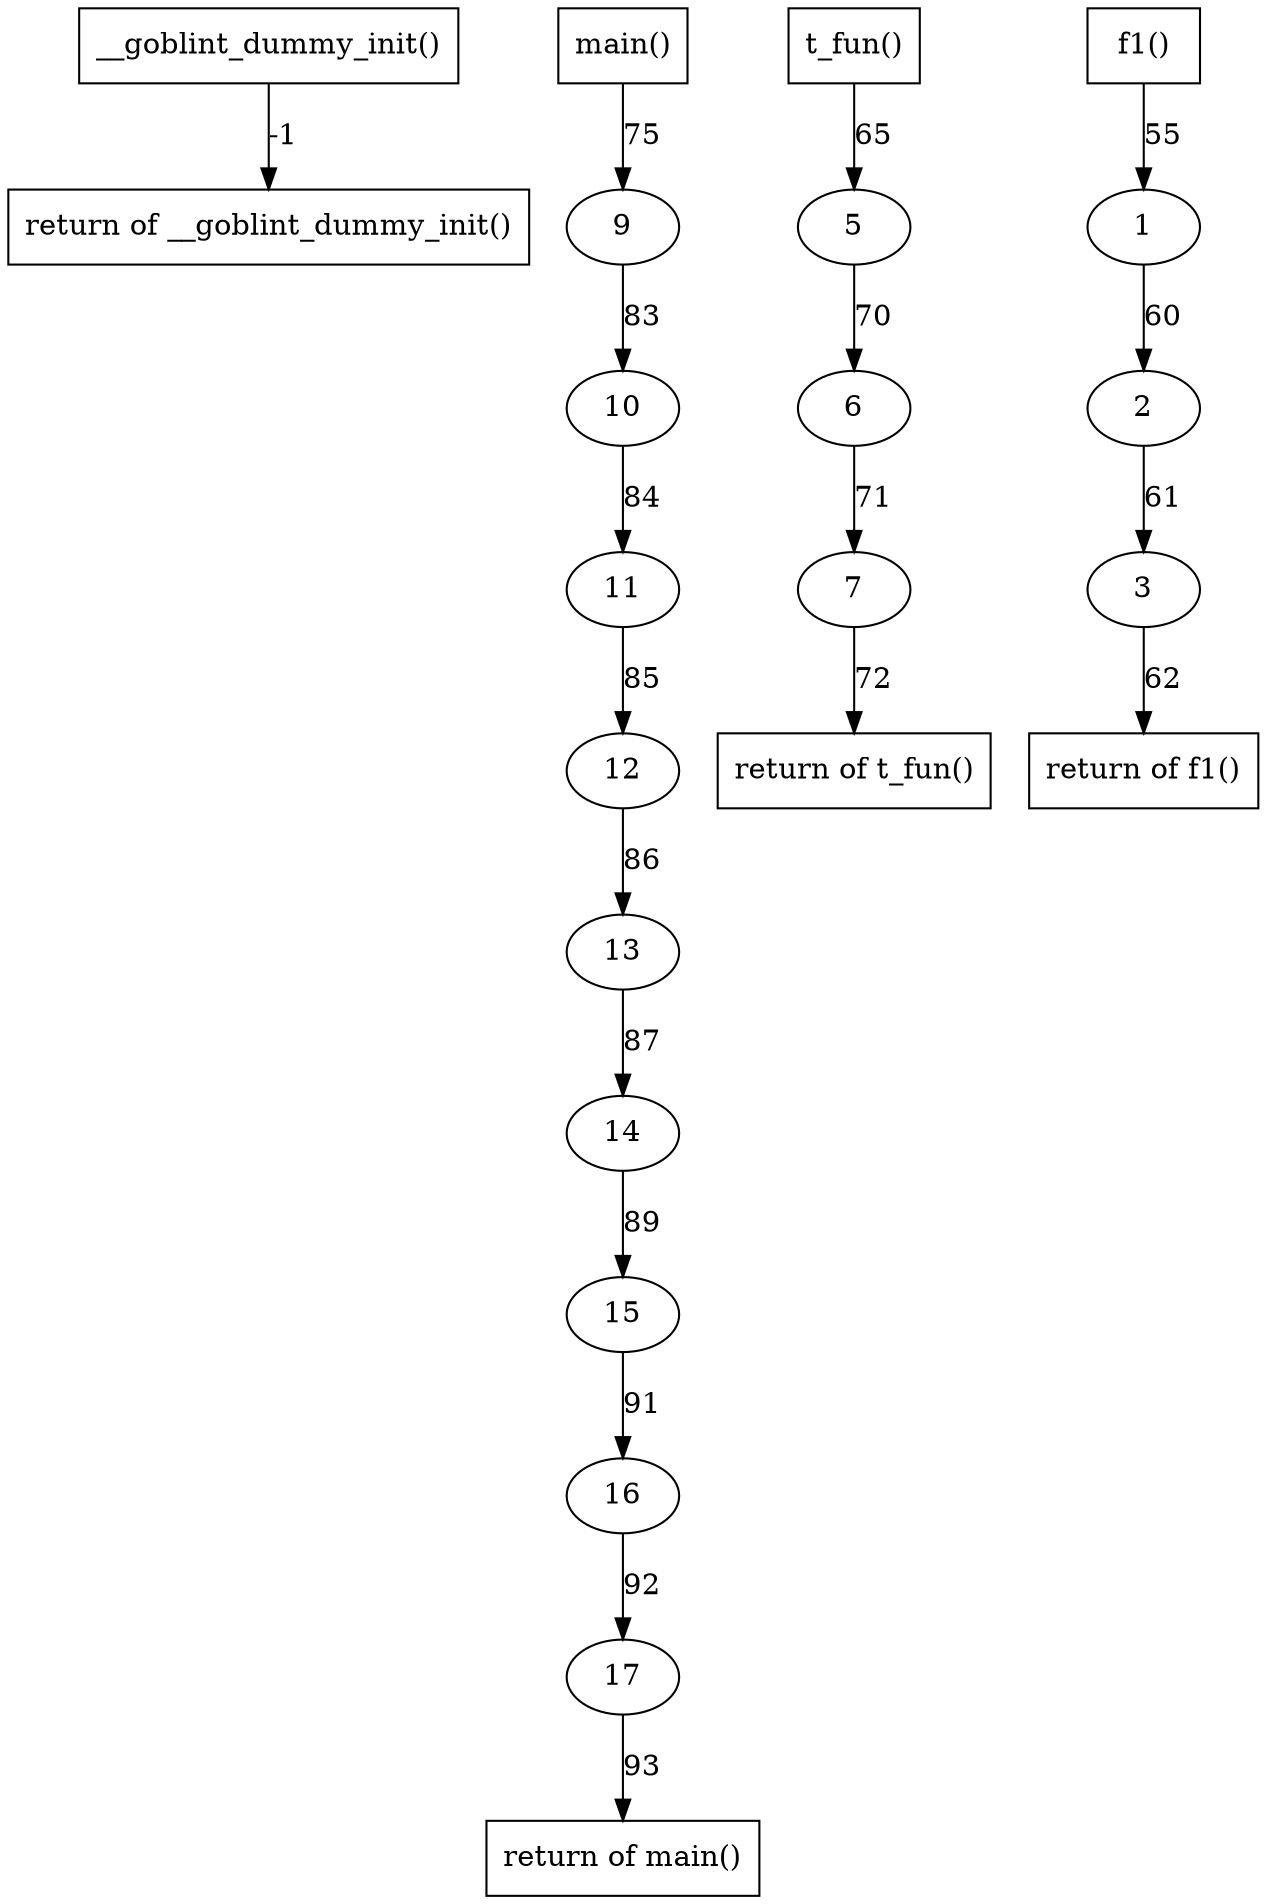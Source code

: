 digraph cfg {
	node [];
	fun3 -> ret3 [label = "-1"] ;
	13 -> 14 [label = "87"] ;
	fun346 -> 5 [label = "65"] ;
	1 -> 2 [label = "60"] ;
	7 -> ret346 [label = "72"] ;
	10 -> 11 [label = "84"] ;
	11 -> 12 [label = "85"] ;
	fun349 -> 9 [label = "75"] ;
	2 -> 3 [label = "61"] ;
	3 -> ret343 [label = "62"] ;
	12 -> 13 [label = "86"] ;
	15 -> 16 [label = "91"] ;
	6 -> 7 [label = "71"] ;
	14 -> 15 [label = "89"] ;
	9 -> 10 [label = "83"] ;
	16 -> 17 [label = "92"] ;
	fun343 -> 1 [label = "55"] ;
	17 -> ret349 [label = "93"] ;
	5 -> 6 [label = "70"] ;
	ret3 [label="return of __goblint_dummy_init()",shape=box];
	14 [];
	5 [];
	2 [];
	ret346 [label="return of t_fun()",shape=box];
	11 [];
	12 [];
	9 [];
	3 [];
	fun343 [label="f1()",shape=box];
	ret343 [label="return of f1()",shape=box];
	13 [];
	fun349 [label="main()",shape=box];
	16 [];
	7 [];
	15 [];
	10 [];
	17 [];
	fun3 [label="__goblint_dummy_init()",shape=box];
	1 [];
	fun346 [label="t_fun()",shape=box];
	ret349 [label="return of main()",shape=box];
	6 [];
}
